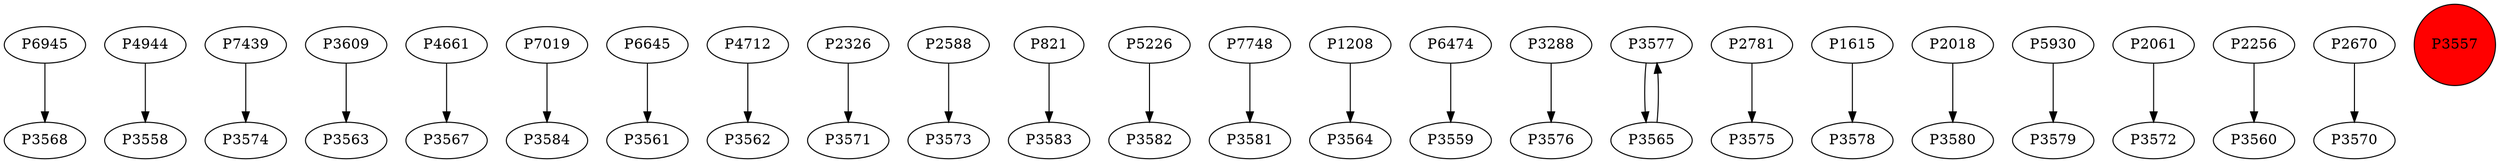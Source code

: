 digraph {
	P6945 -> P3568
	P4944 -> P3558
	P7439 -> P3574
	P3609 -> P3563
	P4661 -> P3567
	P7019 -> P3584
	P6645 -> P3561
	P4712 -> P3562
	P2326 -> P3571
	P2588 -> P3573
	P821 -> P3583
	P5226 -> P3582
	P7748 -> P3581
	P1208 -> P3564
	P6474 -> P3559
	P3288 -> P3576
	P3577 -> P3565
	P2781 -> P3575
	P1615 -> P3578
	P3565 -> P3577
	P2018 -> P3580
	P5930 -> P3579
	P2061 -> P3572
	P2256 -> P3560
	P2670 -> P3570
	P3557 [shape=circle]
	P3557 [style=filled]
	P3557 [fillcolor=red]
}
